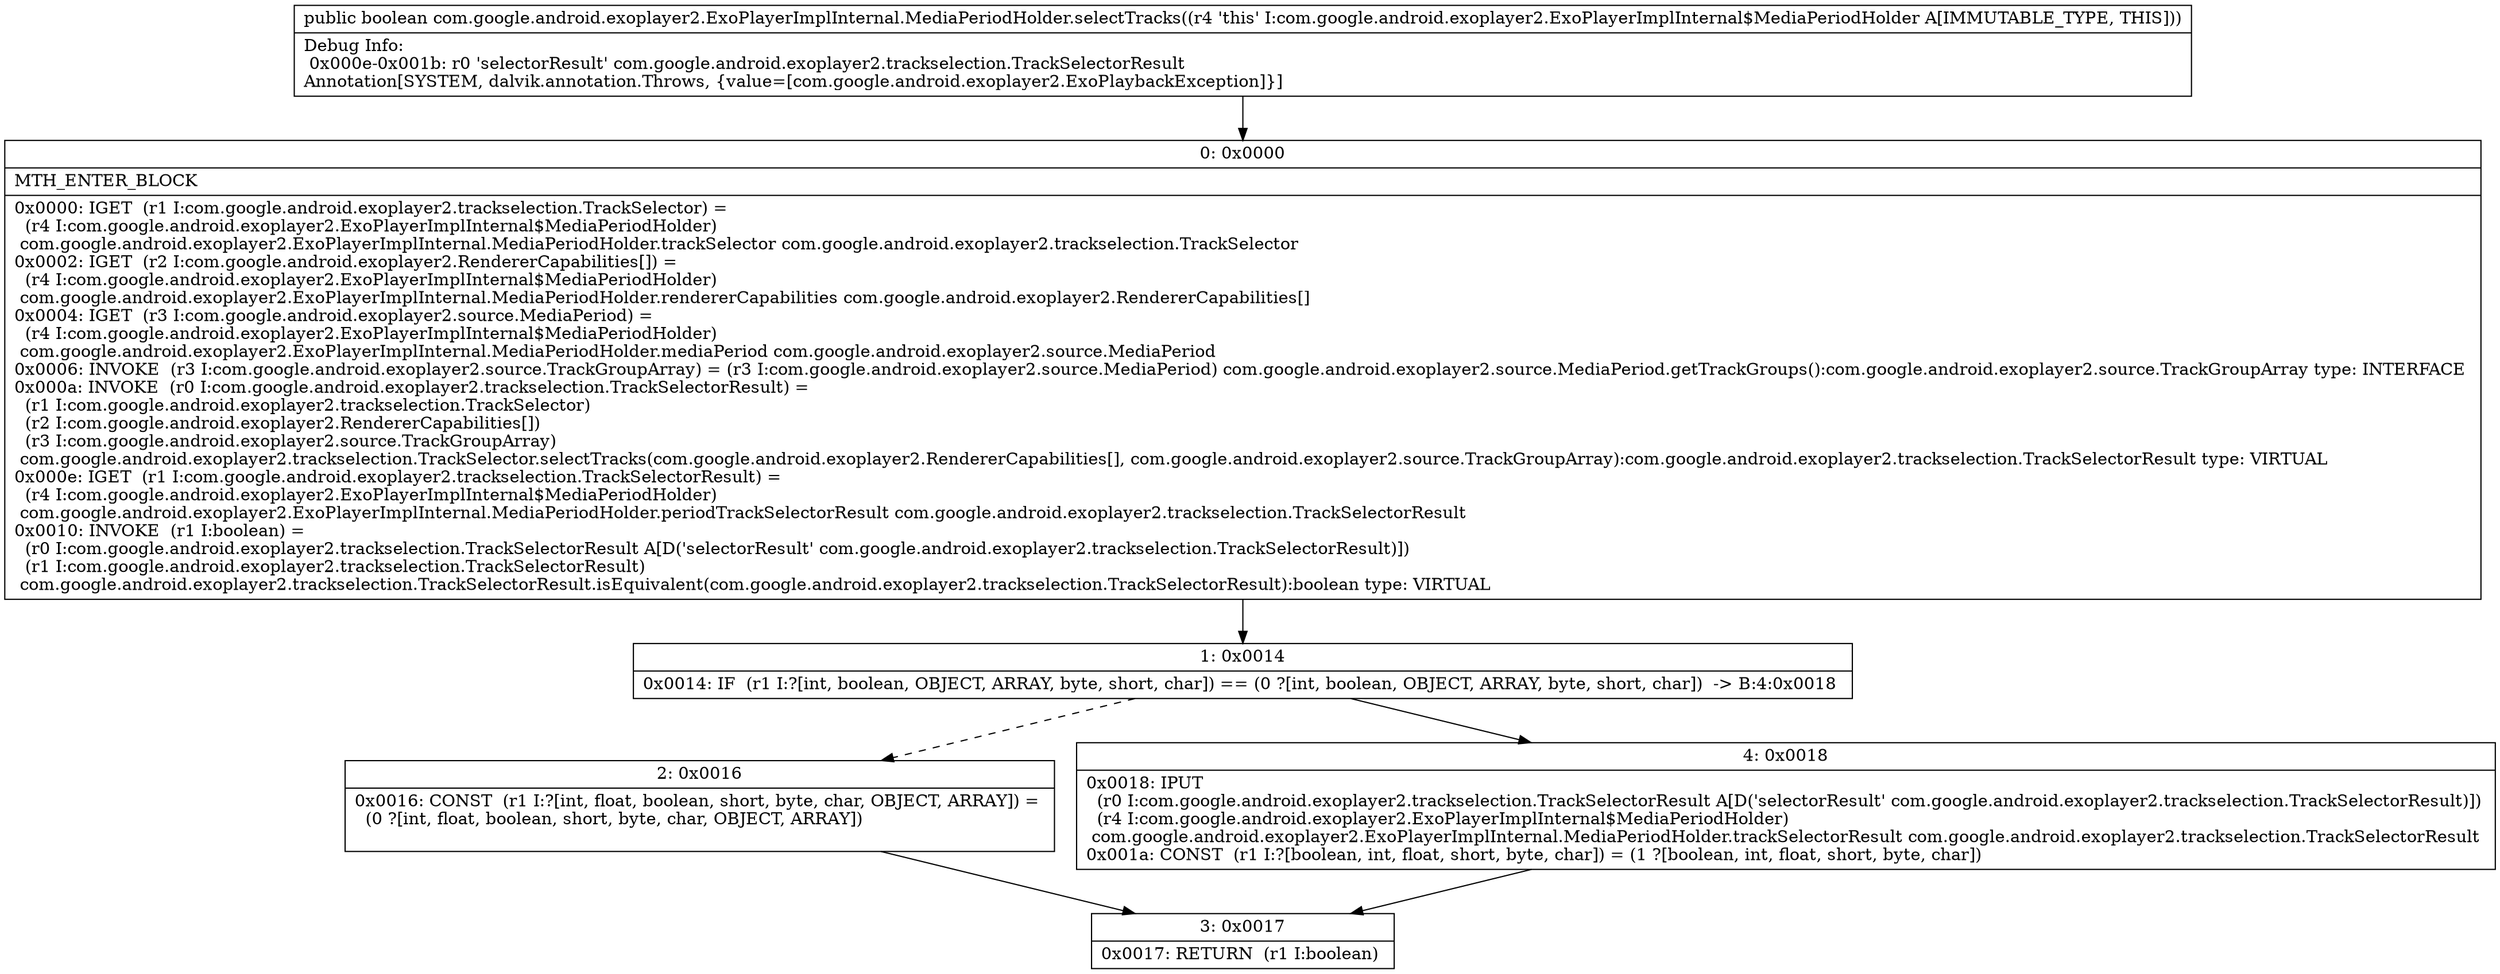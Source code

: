 digraph "CFG forcom.google.android.exoplayer2.ExoPlayerImplInternal.MediaPeriodHolder.selectTracks()Z" {
Node_0 [shape=record,label="{0\:\ 0x0000|MTH_ENTER_BLOCK\l|0x0000: IGET  (r1 I:com.google.android.exoplayer2.trackselection.TrackSelector) = \l  (r4 I:com.google.android.exoplayer2.ExoPlayerImplInternal$MediaPeriodHolder)\l com.google.android.exoplayer2.ExoPlayerImplInternal.MediaPeriodHolder.trackSelector com.google.android.exoplayer2.trackselection.TrackSelector \l0x0002: IGET  (r2 I:com.google.android.exoplayer2.RendererCapabilities[]) = \l  (r4 I:com.google.android.exoplayer2.ExoPlayerImplInternal$MediaPeriodHolder)\l com.google.android.exoplayer2.ExoPlayerImplInternal.MediaPeriodHolder.rendererCapabilities com.google.android.exoplayer2.RendererCapabilities[] \l0x0004: IGET  (r3 I:com.google.android.exoplayer2.source.MediaPeriod) = \l  (r4 I:com.google.android.exoplayer2.ExoPlayerImplInternal$MediaPeriodHolder)\l com.google.android.exoplayer2.ExoPlayerImplInternal.MediaPeriodHolder.mediaPeriod com.google.android.exoplayer2.source.MediaPeriod \l0x0006: INVOKE  (r3 I:com.google.android.exoplayer2.source.TrackGroupArray) = (r3 I:com.google.android.exoplayer2.source.MediaPeriod) com.google.android.exoplayer2.source.MediaPeriod.getTrackGroups():com.google.android.exoplayer2.source.TrackGroupArray type: INTERFACE \l0x000a: INVOKE  (r0 I:com.google.android.exoplayer2.trackselection.TrackSelectorResult) = \l  (r1 I:com.google.android.exoplayer2.trackselection.TrackSelector)\l  (r2 I:com.google.android.exoplayer2.RendererCapabilities[])\l  (r3 I:com.google.android.exoplayer2.source.TrackGroupArray)\l com.google.android.exoplayer2.trackselection.TrackSelector.selectTracks(com.google.android.exoplayer2.RendererCapabilities[], com.google.android.exoplayer2.source.TrackGroupArray):com.google.android.exoplayer2.trackselection.TrackSelectorResult type: VIRTUAL \l0x000e: IGET  (r1 I:com.google.android.exoplayer2.trackselection.TrackSelectorResult) = \l  (r4 I:com.google.android.exoplayer2.ExoPlayerImplInternal$MediaPeriodHolder)\l com.google.android.exoplayer2.ExoPlayerImplInternal.MediaPeriodHolder.periodTrackSelectorResult com.google.android.exoplayer2.trackselection.TrackSelectorResult \l0x0010: INVOKE  (r1 I:boolean) = \l  (r0 I:com.google.android.exoplayer2.trackselection.TrackSelectorResult A[D('selectorResult' com.google.android.exoplayer2.trackselection.TrackSelectorResult)])\l  (r1 I:com.google.android.exoplayer2.trackselection.TrackSelectorResult)\l com.google.android.exoplayer2.trackselection.TrackSelectorResult.isEquivalent(com.google.android.exoplayer2.trackselection.TrackSelectorResult):boolean type: VIRTUAL \l}"];
Node_1 [shape=record,label="{1\:\ 0x0014|0x0014: IF  (r1 I:?[int, boolean, OBJECT, ARRAY, byte, short, char]) == (0 ?[int, boolean, OBJECT, ARRAY, byte, short, char])  \-\> B:4:0x0018 \l}"];
Node_2 [shape=record,label="{2\:\ 0x0016|0x0016: CONST  (r1 I:?[int, float, boolean, short, byte, char, OBJECT, ARRAY]) = \l  (0 ?[int, float, boolean, short, byte, char, OBJECT, ARRAY])\l \l}"];
Node_3 [shape=record,label="{3\:\ 0x0017|0x0017: RETURN  (r1 I:boolean) \l}"];
Node_4 [shape=record,label="{4\:\ 0x0018|0x0018: IPUT  \l  (r0 I:com.google.android.exoplayer2.trackselection.TrackSelectorResult A[D('selectorResult' com.google.android.exoplayer2.trackselection.TrackSelectorResult)])\l  (r4 I:com.google.android.exoplayer2.ExoPlayerImplInternal$MediaPeriodHolder)\l com.google.android.exoplayer2.ExoPlayerImplInternal.MediaPeriodHolder.trackSelectorResult com.google.android.exoplayer2.trackselection.TrackSelectorResult \l0x001a: CONST  (r1 I:?[boolean, int, float, short, byte, char]) = (1 ?[boolean, int, float, short, byte, char]) \l}"];
MethodNode[shape=record,label="{public boolean com.google.android.exoplayer2.ExoPlayerImplInternal.MediaPeriodHolder.selectTracks((r4 'this' I:com.google.android.exoplayer2.ExoPlayerImplInternal$MediaPeriodHolder A[IMMUTABLE_TYPE, THIS]))  | Debug Info:\l  0x000e\-0x001b: r0 'selectorResult' com.google.android.exoplayer2.trackselection.TrackSelectorResult\lAnnotation[SYSTEM, dalvik.annotation.Throws, \{value=[com.google.android.exoplayer2.ExoPlaybackException]\}]\l}"];
MethodNode -> Node_0;
Node_0 -> Node_1;
Node_1 -> Node_2[style=dashed];
Node_1 -> Node_4;
Node_2 -> Node_3;
Node_4 -> Node_3;
}


